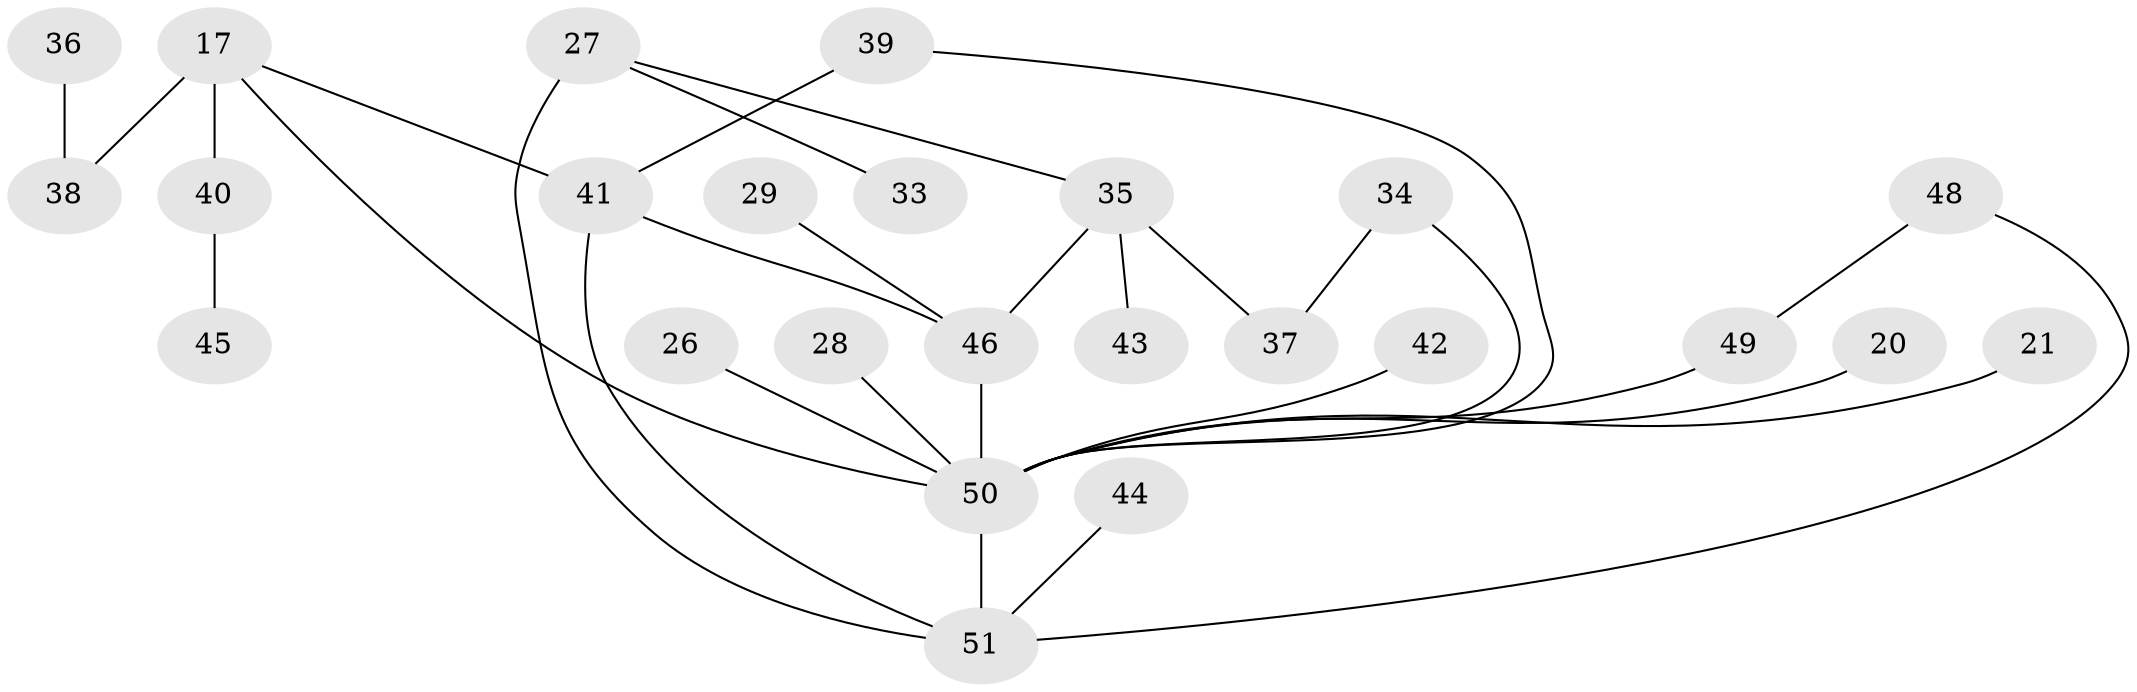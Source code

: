// original degree distribution, {2: 0.35294117647058826, 6: 0.058823529411764705, 3: 0.21568627450980393, 4: 0.11764705882352941, 1: 0.2549019607843137}
// Generated by graph-tools (version 1.1) at 2025/45/03/04/25 21:45:12]
// undirected, 25 vertices, 30 edges
graph export_dot {
graph [start="1"]
  node [color=gray90,style=filled];
  17 [super="+7"];
  20;
  21 [super="+16"];
  26;
  27;
  28;
  29;
  33;
  34;
  35;
  36;
  37;
  38 [super="+19"];
  39;
  40 [super="+25"];
  41 [super="+22"];
  42;
  43;
  44;
  45;
  46 [super="+24"];
  48;
  49;
  50 [super="+10+11+15+32"];
  51 [super="+6+47+23"];
  17 -- 38 [weight=2];
  17 -- 50;
  17 -- 41;
  17 -- 40;
  20 -- 50;
  21 -- 50;
  26 -- 50;
  27 -- 33;
  27 -- 35;
  27 -- 51 [weight=2];
  28 -- 50;
  29 -- 46;
  34 -- 37;
  34 -- 50;
  35 -- 43;
  35 -- 37;
  35 -- 46;
  36 -- 38;
  39 -- 41;
  39 -- 50;
  40 -- 45;
  41 -- 46;
  41 -- 51;
  42 -- 50;
  44 -- 51;
  46 -- 50 [weight=2];
  48 -- 49;
  48 -- 51;
  49 -- 50;
  50 -- 51 [weight=4];
}
